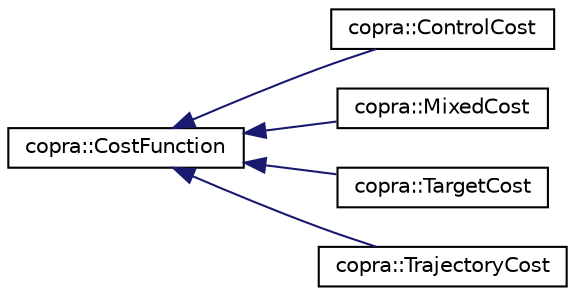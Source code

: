 digraph "Graphical Class Hierarchy"
{
 // LATEX_PDF_SIZE
  edge [fontname="Helvetica",fontsize="10",labelfontname="Helvetica",labelfontsize="10"];
  node [fontname="Helvetica",fontsize="10",shape=record];
  rankdir="LR";
  Node0 [label="copra::CostFunction",height=0.2,width=0.4,color="black", fillcolor="white", style="filled",URL="$classcopra_1_1CostFunction.html",tooltip="Abstract base class that represents cost functions. Any derived class of this one can be added to the..."];
  Node0 -> Node1 [dir="back",color="midnightblue",fontsize="10",style="solid",fontname="Helvetica"];
  Node1 [label="copra::ControlCost",height=0.2,width=0.4,color="black", fillcolor="white", style="filled",URL="$classcopra_1_1ControlCost.html",tooltip="Control cost function class. This cost function looks for a minimization of the control...."];
  Node0 -> Node2 [dir="back",color="midnightblue",fontsize="10",style="solid",fontname="Helvetica"];
  Node2 [label="copra::MixedCost",height=0.2,width=0.4,color="black", fillcolor="white", style="filled",URL="$classcopra_1_1MixedCost.html",tooltip="Mixed cost function class. This cost function looks for a minimization of a linear combination of tra..."];
  Node0 -> Node3 [dir="back",color="midnightblue",fontsize="10",style="solid",fontname="Helvetica"];
  Node3 [label="copra::TargetCost",height=0.2,width=0.4,color="black", fillcolor="white", style="filled",URL="$classcopra_1_1TargetCost.html",tooltip="Target cost function class. This cost function looks for target a final point. Mathematically,..."];
  Node0 -> Node4 [dir="back",color="midnightblue",fontsize="10",style="solid",fontname="Helvetica"];
  Node4 [label="copra::TrajectoryCost",height=0.2,width=0.4,color="black", fillcolor="white", style="filled",URL="$classcopra_1_1TrajectoryCost.html",tooltip="Trajectory cost function class. This cost function looks for a minimization around a trajectory...."];
}
